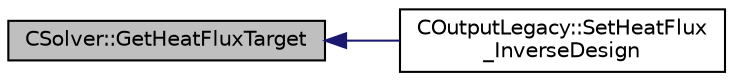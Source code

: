 digraph "CSolver::GetHeatFluxTarget"
{
  edge [fontname="Helvetica",fontsize="10",labelfontname="Helvetica",labelfontsize="10"];
  node [fontname="Helvetica",fontsize="10",shape=record];
  rankdir="LR";
  Node1528 [label="CSolver::GetHeatFluxTarget",height=0.2,width=0.4,color="black", fillcolor="grey75", style="filled", fontcolor="black"];
  Node1528 -> Node1529 [dir="back",color="midnightblue",fontsize="10",style="solid",fontname="Helvetica"];
  Node1529 [label="COutputLegacy::SetHeatFlux\l_InverseDesign",height=0.2,width=0.4,color="black", fillcolor="white", style="filled",URL="$class_c_output_legacy.html#abc1c12e2cab319d01e73b483aee0cd11",tooltip="Writes inverse design. "];
}
